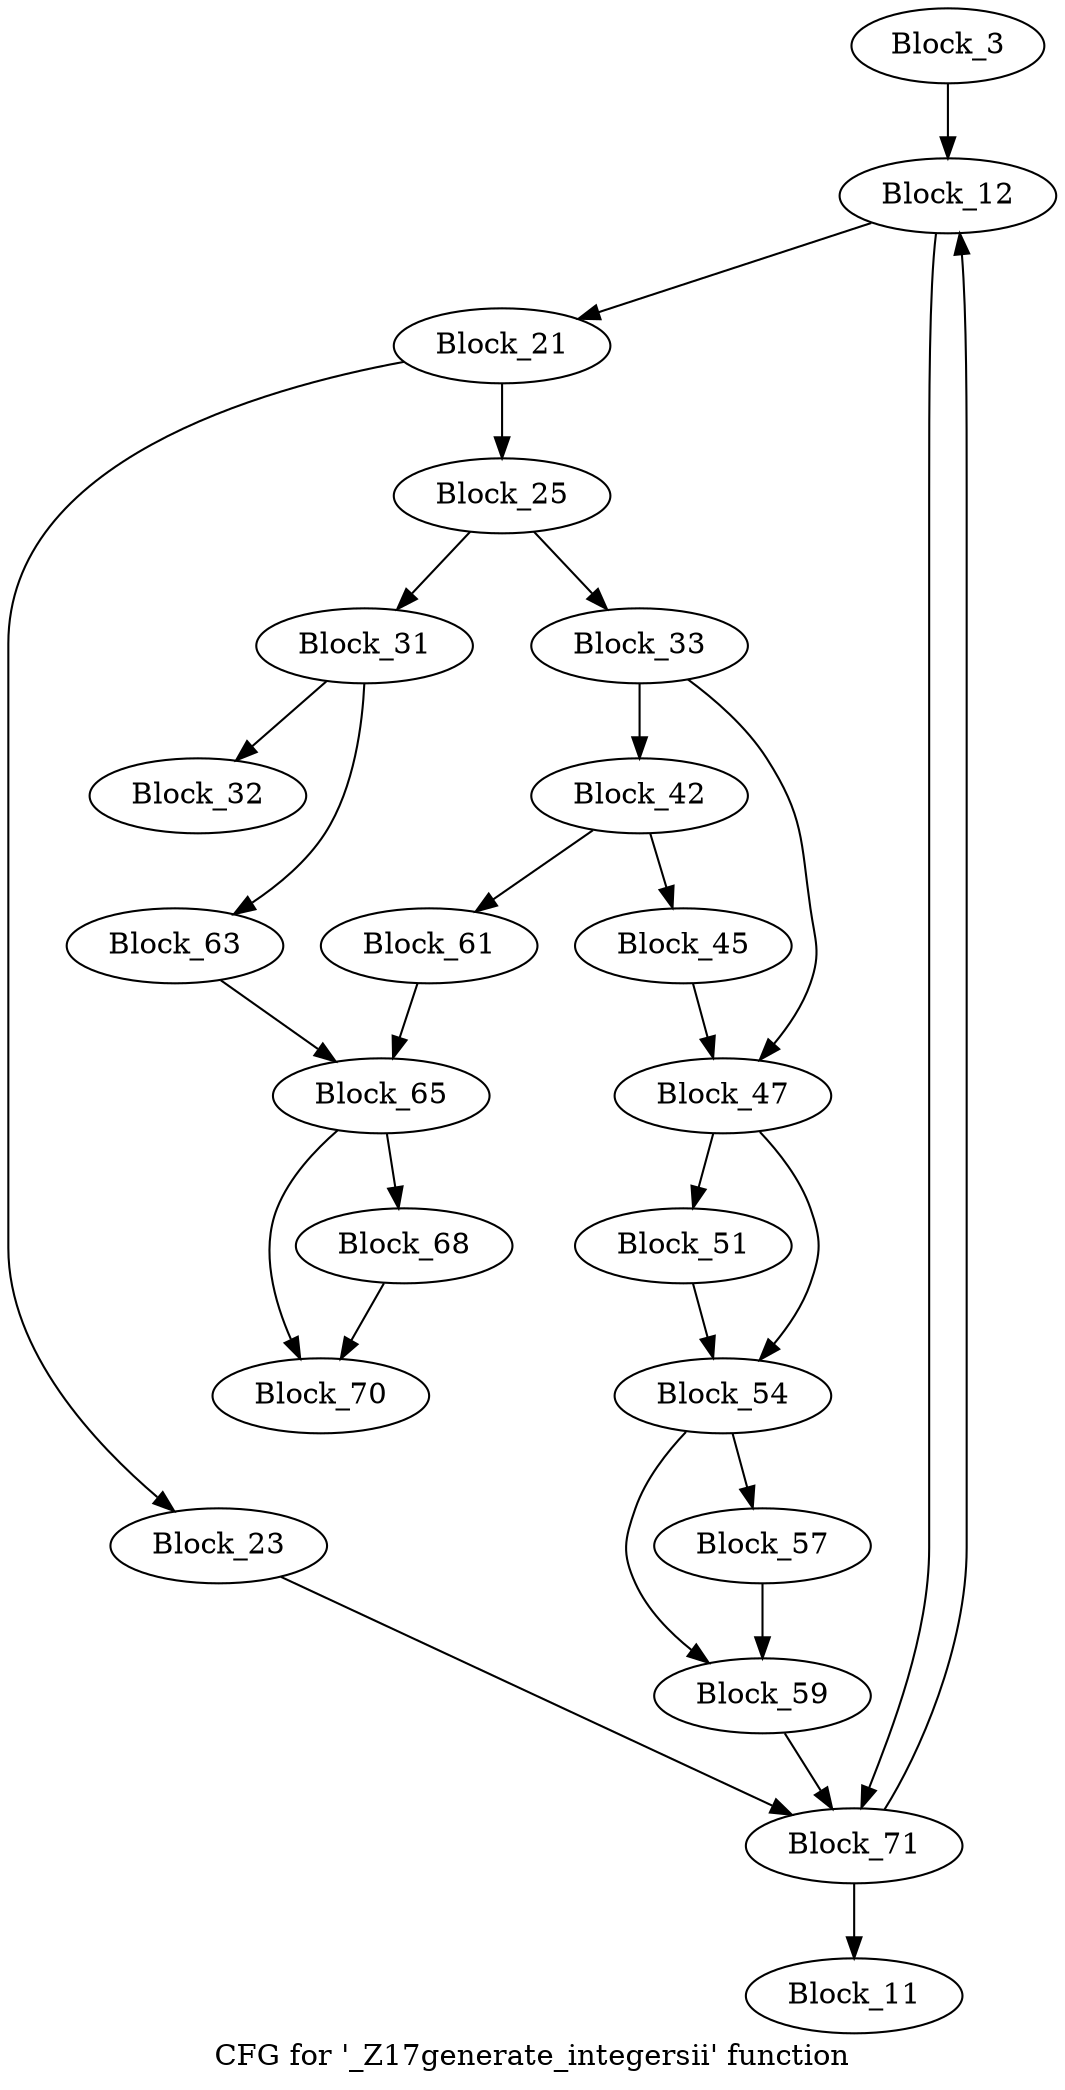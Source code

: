 digraph "CFG for '_Z17generate_integersii' function" {
	label="CFG for '_Z17generate_integersii' function";

	block_3 [label="Block_3"];
	block_3 -> block_12;
	block_11 [label="Block_11"];
	block_12 [label="Block_12"];
	block_12:s0 -> block_21;
	block_12:s1 -> block_71;
	block_21 [label="Block_21"];
	block_21:s0 -> block_25;
	block_21:s1 -> block_23;
	block_23 [label="Block_23"];
	block_23 -> block_71;
	block_25 [label="Block_25"];
	block_25:s0 -> block_31;
	block_25:s1 -> block_33;
	block_31 [label="Block_31"];
	block_31 -> block_32;
	block_31 -> block_63;
	block_32 [label="Block_32"];
	block_33 [label="Block_33"];
	block_33:s0 -> block_47;
	block_33:s1 -> block_42;
	block_42 [label="Block_42"];
	block_42 -> block_45;
	block_42 -> block_61;
	block_45 [label="Block_45"];
	block_45 -> block_47;
	block_47 [label="Block_47"];
	block_47:s0 -> block_51;
	block_47:s1 -> block_54;
	block_51 [label="Block_51"];
	block_51 -> block_54;
	block_54 [label="Block_54"];
	block_54:s0 -> block_59;
	block_54:s1 -> block_57;
	block_57 [label="Block_57"];
	block_57 -> block_59;
	block_59 [label="Block_59"];
	block_59 -> block_71;
	block_61 [label="Block_61"];
	block_61 -> block_65;
	block_63 [label="Block_63"];
	block_63 -> block_65;
	block_65 [label="Block_65"];
	block_65:s0 -> block_70;
	block_65:s1 -> block_68;
	block_68 [label="Block_68"];
	block_68 -> block_70;
	block_70 [label="Block_70"];
	block_71 [label="Block_71"];
	block_71:s0 -> block_11;
	block_71:s1 -> block_12;
}
